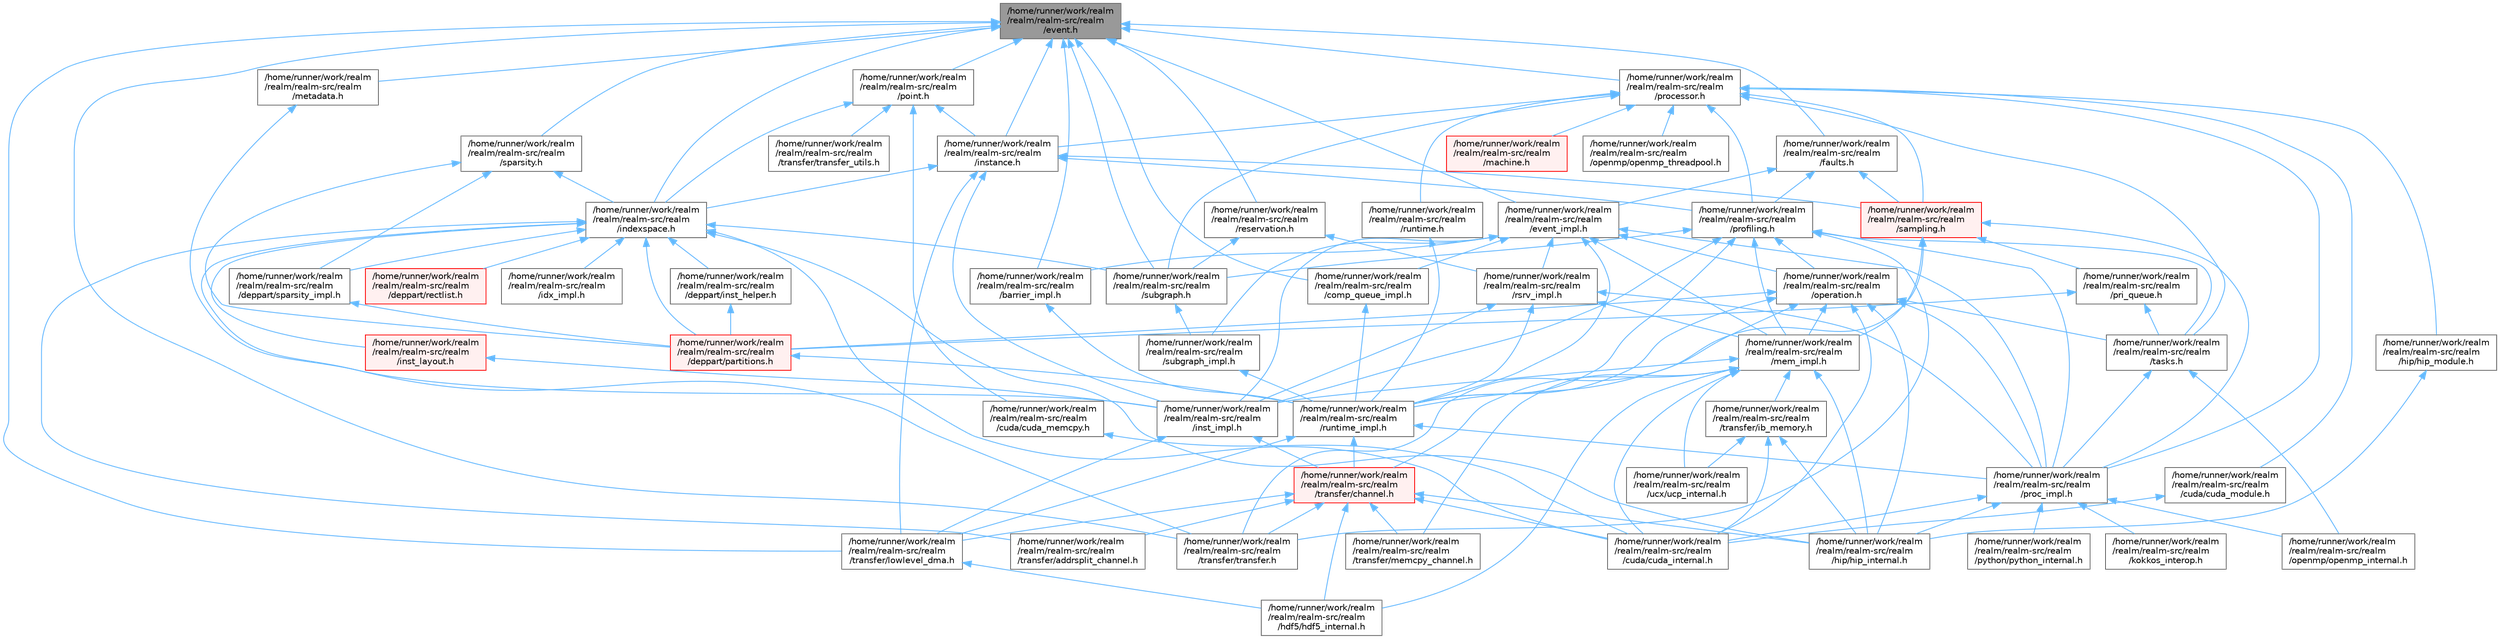 digraph "/home/runner/work/realm/realm/realm-src/realm/event.h"
{
 // LATEX_PDF_SIZE
  bgcolor="transparent";
  edge [fontname=Helvetica,fontsize=10,labelfontname=Helvetica,labelfontsize=10];
  node [fontname=Helvetica,fontsize=10,shape=box,height=0.2,width=0.4];
  Node1 [id="Node000001",label="/home/runner/work/realm\l/realm/realm-src/realm\l/event.h",height=0.2,width=0.4,color="gray40", fillcolor="grey60", style="filled", fontcolor="black",tooltip=" "];
  Node1 -> Node2 [id="edge1_Node000001_Node000002",dir="back",color="steelblue1",style="solid",tooltip=" "];
  Node2 [id="Node000002",label="/home/runner/work/realm\l/realm/realm-src/realm\l/barrier_impl.h",height=0.2,width=0.4,color="grey40", fillcolor="white", style="filled",URL="$barrier__impl_8h.html",tooltip=" "];
  Node2 -> Node3 [id="edge2_Node000002_Node000003",dir="back",color="steelblue1",style="solid",tooltip=" "];
  Node3 [id="Node000003",label="/home/runner/work/realm\l/realm/realm-src/realm\l/runtime_impl.h",height=0.2,width=0.4,color="grey40", fillcolor="white", style="filled",URL="$runtime__impl_8h.html",tooltip=" "];
  Node3 -> Node4 [id="edge3_Node000003_Node000004",dir="back",color="steelblue1",style="solid",tooltip=" "];
  Node4 [id="Node000004",label="/home/runner/work/realm\l/realm/realm-src/realm\l/proc_impl.h",height=0.2,width=0.4,color="grey40", fillcolor="white", style="filled",URL="$proc__impl_8h.html",tooltip=" "];
  Node4 -> Node5 [id="edge4_Node000004_Node000005",dir="back",color="steelblue1",style="solid",tooltip=" "];
  Node5 [id="Node000005",label="/home/runner/work/realm\l/realm/realm-src/realm\l/cuda/cuda_internal.h",height=0.2,width=0.4,color="grey40", fillcolor="white", style="filled",URL="$cuda__internal_8h.html",tooltip=" "];
  Node4 -> Node6 [id="edge5_Node000004_Node000006",dir="back",color="steelblue1",style="solid",tooltip=" "];
  Node6 [id="Node000006",label="/home/runner/work/realm\l/realm/realm-src/realm\l/hip/hip_internal.h",height=0.2,width=0.4,color="grey40", fillcolor="white", style="filled",URL="$hip__internal_8h.html",tooltip=" "];
  Node4 -> Node7 [id="edge6_Node000004_Node000007",dir="back",color="steelblue1",style="solid",tooltip=" "];
  Node7 [id="Node000007",label="/home/runner/work/realm\l/realm/realm-src/realm\l/kokkos_interop.h",height=0.2,width=0.4,color="grey40", fillcolor="white", style="filled",URL="$kokkos__interop_8h.html",tooltip=" "];
  Node4 -> Node8 [id="edge7_Node000004_Node000008",dir="back",color="steelblue1",style="solid",tooltip=" "];
  Node8 [id="Node000008",label="/home/runner/work/realm\l/realm/realm-src/realm\l/openmp/openmp_internal.h",height=0.2,width=0.4,color="grey40", fillcolor="white", style="filled",URL="$openmp__internal_8h.html",tooltip=" "];
  Node4 -> Node9 [id="edge8_Node000004_Node000009",dir="back",color="steelblue1",style="solid",tooltip=" "];
  Node9 [id="Node000009",label="/home/runner/work/realm\l/realm/realm-src/realm\l/python/python_internal.h",height=0.2,width=0.4,color="grey40", fillcolor="white", style="filled",URL="$python__internal_8h.html",tooltip=" "];
  Node3 -> Node10 [id="edge9_Node000003_Node000010",dir="back",color="steelblue1",style="solid",tooltip=" "];
  Node10 [id="Node000010",label="/home/runner/work/realm\l/realm/realm-src/realm\l/transfer/channel.h",height=0.2,width=0.4,color="red", fillcolor="#FFF0F0", style="filled",URL="$channel_8h.html",tooltip=" "];
  Node10 -> Node5 [id="edge10_Node000010_Node000005",dir="back",color="steelblue1",style="solid",tooltip=" "];
  Node10 -> Node11 [id="edge11_Node000010_Node000011",dir="back",color="steelblue1",style="solid",tooltip=" "];
  Node11 [id="Node000011",label="/home/runner/work/realm\l/realm/realm-src/realm\l/hdf5/hdf5_internal.h",height=0.2,width=0.4,color="grey40", fillcolor="white", style="filled",URL="$hdf5__internal_8h.html",tooltip=" "];
  Node10 -> Node6 [id="edge12_Node000010_Node000006",dir="back",color="steelblue1",style="solid",tooltip=" "];
  Node10 -> Node12 [id="edge13_Node000010_Node000012",dir="back",color="steelblue1",style="solid",tooltip=" "];
  Node12 [id="Node000012",label="/home/runner/work/realm\l/realm/realm-src/realm\l/transfer/addrsplit_channel.h",height=0.2,width=0.4,color="grey40", fillcolor="white", style="filled",URL="$addrsplit__channel_8h.html",tooltip=" "];
  Node10 -> Node14 [id="edge14_Node000010_Node000014",dir="back",color="steelblue1",style="solid",tooltip=" "];
  Node14 [id="Node000014",label="/home/runner/work/realm\l/realm/realm-src/realm\l/transfer/lowlevel_dma.h",height=0.2,width=0.4,color="grey40", fillcolor="white", style="filled",URL="$lowlevel__dma_8h.html",tooltip=" "];
  Node14 -> Node11 [id="edge15_Node000014_Node000011",dir="back",color="steelblue1",style="solid",tooltip=" "];
  Node10 -> Node15 [id="edge16_Node000010_Node000015",dir="back",color="steelblue1",style="solid",tooltip=" "];
  Node15 [id="Node000015",label="/home/runner/work/realm\l/realm/realm-src/realm\l/transfer/memcpy_channel.h",height=0.2,width=0.4,color="grey40", fillcolor="white", style="filled",URL="$memcpy__channel_8h.html",tooltip=" "];
  Node10 -> Node16 [id="edge17_Node000010_Node000016",dir="back",color="steelblue1",style="solid",tooltip=" "];
  Node16 [id="Node000016",label="/home/runner/work/realm\l/realm/realm-src/realm\l/transfer/transfer.h",height=0.2,width=0.4,color="grey40", fillcolor="white", style="filled",URL="$transfer_8h.html",tooltip=" "];
  Node3 -> Node14 [id="edge18_Node000003_Node000014",dir="back",color="steelblue1",style="solid",tooltip=" "];
  Node1 -> Node17 [id="edge19_Node000001_Node000017",dir="back",color="steelblue1",style="solid",tooltip=" "];
  Node17 [id="Node000017",label="/home/runner/work/realm\l/realm/realm-src/realm\l/comp_queue_impl.h",height=0.2,width=0.4,color="grey40", fillcolor="white", style="filled",URL="$comp__queue__impl_8h.html",tooltip=" "];
  Node17 -> Node3 [id="edge20_Node000017_Node000003",dir="back",color="steelblue1",style="solid",tooltip=" "];
  Node1 -> Node18 [id="edge21_Node000001_Node000018",dir="back",color="steelblue1",style="solid",tooltip=" "];
  Node18 [id="Node000018",label="/home/runner/work/realm\l/realm/realm-src/realm\l/event_impl.h",height=0.2,width=0.4,color="grey40", fillcolor="white", style="filled",URL="$event__impl_8h.html",tooltip=" "];
  Node18 -> Node2 [id="edge22_Node000018_Node000002",dir="back",color="steelblue1",style="solid",tooltip=" "];
  Node18 -> Node17 [id="edge23_Node000018_Node000017",dir="back",color="steelblue1",style="solid",tooltip=" "];
  Node18 -> Node19 [id="edge24_Node000018_Node000019",dir="back",color="steelblue1",style="solid",tooltip=" "];
  Node19 [id="Node000019",label="/home/runner/work/realm\l/realm/realm-src/realm\l/inst_impl.h",height=0.2,width=0.4,color="grey40", fillcolor="white", style="filled",URL="$inst__impl_8h.html",tooltip=" "];
  Node19 -> Node10 [id="edge25_Node000019_Node000010",dir="back",color="steelblue1",style="solid",tooltip=" "];
  Node19 -> Node14 [id="edge26_Node000019_Node000014",dir="back",color="steelblue1",style="solid",tooltip=" "];
  Node18 -> Node20 [id="edge27_Node000018_Node000020",dir="back",color="steelblue1",style="solid",tooltip=" "];
  Node20 [id="Node000020",label="/home/runner/work/realm\l/realm/realm-src/realm\l/mem_impl.h",height=0.2,width=0.4,color="grey40", fillcolor="white", style="filled",URL="$mem__impl_8h.html",tooltip=" "];
  Node20 -> Node5 [id="edge28_Node000020_Node000005",dir="back",color="steelblue1",style="solid",tooltip=" "];
  Node20 -> Node11 [id="edge29_Node000020_Node000011",dir="back",color="steelblue1",style="solid",tooltip=" "];
  Node20 -> Node6 [id="edge30_Node000020_Node000006",dir="back",color="steelblue1",style="solid",tooltip=" "];
  Node20 -> Node19 [id="edge31_Node000020_Node000019",dir="back",color="steelblue1",style="solid",tooltip=" "];
  Node20 -> Node10 [id="edge32_Node000020_Node000010",dir="back",color="steelblue1",style="solid",tooltip=" "];
  Node20 -> Node21 [id="edge33_Node000020_Node000021",dir="back",color="steelblue1",style="solid",tooltip=" "];
  Node21 [id="Node000021",label="/home/runner/work/realm\l/realm/realm-src/realm\l/transfer/ib_memory.h",height=0.2,width=0.4,color="grey40", fillcolor="white", style="filled",URL="$ib__memory_8h.html",tooltip=" "];
  Node21 -> Node5 [id="edge34_Node000021_Node000005",dir="back",color="steelblue1",style="solid",tooltip=" "];
  Node21 -> Node6 [id="edge35_Node000021_Node000006",dir="back",color="steelblue1",style="solid",tooltip=" "];
  Node21 -> Node22 [id="edge36_Node000021_Node000022",dir="back",color="steelblue1",style="solid",tooltip=" "];
  Node22 [id="Node000022",label="/home/runner/work/realm\l/realm/realm-src/realm\l/ucx/ucp_internal.h",height=0.2,width=0.4,color="grey40", fillcolor="white", style="filled",URL="$ucp__internal_8h.html",tooltip=" "];
  Node20 -> Node15 [id="edge37_Node000020_Node000015",dir="back",color="steelblue1",style="solid",tooltip=" "];
  Node20 -> Node22 [id="edge38_Node000020_Node000022",dir="back",color="steelblue1",style="solid",tooltip=" "];
  Node18 -> Node23 [id="edge39_Node000018_Node000023",dir="back",color="steelblue1",style="solid",tooltip=" "];
  Node23 [id="Node000023",label="/home/runner/work/realm\l/realm/realm-src/realm\l/operation.h",height=0.2,width=0.4,color="grey40", fillcolor="white", style="filled",URL="$operation_8h.html",tooltip=" "];
  Node23 -> Node5 [id="edge40_Node000023_Node000005",dir="back",color="steelblue1",style="solid",tooltip=" "];
  Node23 -> Node24 [id="edge41_Node000023_Node000024",dir="back",color="steelblue1",style="solid",tooltip=" "];
  Node24 [id="Node000024",label="/home/runner/work/realm\l/realm/realm-src/realm\l/deppart/partitions.h",height=0.2,width=0.4,color="red", fillcolor="#FFF0F0", style="filled",URL="$partitions_8h.html",tooltip=" "];
  Node24 -> Node3 [id="edge42_Node000024_Node000003",dir="back",color="steelblue1",style="solid",tooltip=" "];
  Node23 -> Node6 [id="edge43_Node000023_Node000006",dir="back",color="steelblue1",style="solid",tooltip=" "];
  Node23 -> Node20 [id="edge44_Node000023_Node000020",dir="back",color="steelblue1",style="solid",tooltip=" "];
  Node23 -> Node4 [id="edge45_Node000023_Node000004",dir="back",color="steelblue1",style="solid",tooltip=" "];
  Node23 -> Node3 [id="edge46_Node000023_Node000003",dir="back",color="steelblue1",style="solid",tooltip=" "];
  Node23 -> Node29 [id="edge47_Node000023_Node000029",dir="back",color="steelblue1",style="solid",tooltip=" "];
  Node29 [id="Node000029",label="/home/runner/work/realm\l/realm/realm-src/realm\l/tasks.h",height=0.2,width=0.4,color="grey40", fillcolor="white", style="filled",URL="$tasks_8h.html",tooltip=" "];
  Node29 -> Node8 [id="edge48_Node000029_Node000008",dir="back",color="steelblue1",style="solid",tooltip=" "];
  Node29 -> Node4 [id="edge49_Node000029_Node000004",dir="back",color="steelblue1",style="solid",tooltip=" "];
  Node23 -> Node16 [id="edge50_Node000023_Node000016",dir="back",color="steelblue1",style="solid",tooltip=" "];
  Node18 -> Node4 [id="edge51_Node000018_Node000004",dir="back",color="steelblue1",style="solid",tooltip=" "];
  Node18 -> Node30 [id="edge52_Node000018_Node000030",dir="back",color="steelblue1",style="solid",tooltip=" "];
  Node30 [id="Node000030",label="/home/runner/work/realm\l/realm/realm-src/realm\l/rsrv_impl.h",height=0.2,width=0.4,color="grey40", fillcolor="white", style="filled",URL="$rsrv__impl_8h.html",tooltip=" "];
  Node30 -> Node19 [id="edge53_Node000030_Node000019",dir="back",color="steelblue1",style="solid",tooltip=" "];
  Node30 -> Node20 [id="edge54_Node000030_Node000020",dir="back",color="steelblue1",style="solid",tooltip=" "];
  Node30 -> Node4 [id="edge55_Node000030_Node000004",dir="back",color="steelblue1",style="solid",tooltip=" "];
  Node30 -> Node3 [id="edge56_Node000030_Node000003",dir="back",color="steelblue1",style="solid",tooltip=" "];
  Node18 -> Node3 [id="edge57_Node000018_Node000003",dir="back",color="steelblue1",style="solid",tooltip=" "];
  Node18 -> Node31 [id="edge58_Node000018_Node000031",dir="back",color="steelblue1",style="solid",tooltip=" "];
  Node31 [id="Node000031",label="/home/runner/work/realm\l/realm/realm-src/realm\l/subgraph_impl.h",height=0.2,width=0.4,color="grey40", fillcolor="white", style="filled",URL="$subgraph__impl_8h.html",tooltip=" "];
  Node31 -> Node3 [id="edge59_Node000031_Node000003",dir="back",color="steelblue1",style="solid",tooltip=" "];
  Node1 -> Node32 [id="edge60_Node000001_Node000032",dir="back",color="steelblue1",style="solid",tooltip=" "];
  Node32 [id="Node000032",label="/home/runner/work/realm\l/realm/realm-src/realm\l/faults.h",height=0.2,width=0.4,color="grey40", fillcolor="white", style="filled",URL="$faults_8h.html",tooltip=" "];
  Node32 -> Node18 [id="edge61_Node000032_Node000018",dir="back",color="steelblue1",style="solid",tooltip=" "];
  Node32 -> Node33 [id="edge62_Node000032_Node000033",dir="back",color="steelblue1",style="solid",tooltip=" "];
  Node33 [id="Node000033",label="/home/runner/work/realm\l/realm/realm-src/realm\l/profiling.h",height=0.2,width=0.4,color="grey40", fillcolor="white", style="filled",URL="$profiling_8h.html",tooltip=" "];
  Node33 -> Node19 [id="edge63_Node000033_Node000019",dir="back",color="steelblue1",style="solid",tooltip=" "];
  Node33 -> Node20 [id="edge64_Node000033_Node000020",dir="back",color="steelblue1",style="solid",tooltip=" "];
  Node33 -> Node23 [id="edge65_Node000033_Node000023",dir="back",color="steelblue1",style="solid",tooltip=" "];
  Node33 -> Node4 [id="edge66_Node000033_Node000004",dir="back",color="steelblue1",style="solid",tooltip=" "];
  Node33 -> Node3 [id="edge67_Node000033_Node000003",dir="back",color="steelblue1",style="solid",tooltip=" "];
  Node33 -> Node34 [id="edge68_Node000033_Node000034",dir="back",color="steelblue1",style="solid",tooltip=" "];
  Node34 [id="Node000034",label="/home/runner/work/realm\l/realm/realm-src/realm\l/subgraph.h",height=0.2,width=0.4,color="grey40", fillcolor="white", style="filled",URL="$subgraph_8h.html",tooltip=" "];
  Node34 -> Node31 [id="edge69_Node000034_Node000031",dir="back",color="steelblue1",style="solid",tooltip=" "];
  Node33 -> Node29 [id="edge70_Node000033_Node000029",dir="back",color="steelblue1",style="solid",tooltip=" "];
  Node33 -> Node16 [id="edge71_Node000033_Node000016",dir="back",color="steelblue1",style="solid",tooltip=" "];
  Node32 -> Node35 [id="edge72_Node000032_Node000035",dir="back",color="steelblue1",style="solid",tooltip=" "];
  Node35 [id="Node000035",label="/home/runner/work/realm\l/realm/realm-src/realm\l/sampling.h",height=0.2,width=0.4,color="red", fillcolor="#FFF0F0", style="filled",URL="$sampling_8h.html",tooltip=" "];
  Node35 -> Node20 [id="edge73_Node000035_Node000020",dir="back",color="steelblue1",style="solid",tooltip=" "];
  Node35 -> Node36 [id="edge74_Node000035_Node000036",dir="back",color="steelblue1",style="solid",tooltip=" "];
  Node36 [id="Node000036",label="/home/runner/work/realm\l/realm/realm-src/realm\l/pri_queue.h",height=0.2,width=0.4,color="grey40", fillcolor="white", style="filled",URL="$pri__queue_8h.html",tooltip=" "];
  Node36 -> Node24 [id="edge75_Node000036_Node000024",dir="back",color="steelblue1",style="solid",tooltip=" "];
  Node36 -> Node29 [id="edge76_Node000036_Node000029",dir="back",color="steelblue1",style="solid",tooltip=" "];
  Node35 -> Node4 [id="edge77_Node000035_Node000004",dir="back",color="steelblue1",style="solid",tooltip=" "];
  Node35 -> Node3 [id="edge78_Node000035_Node000003",dir="back",color="steelblue1",style="solid",tooltip=" "];
  Node1 -> Node38 [id="edge79_Node000001_Node000038",dir="back",color="steelblue1",style="solid",tooltip=" "];
  Node38 [id="Node000038",label="/home/runner/work/realm\l/realm/realm-src/realm\l/indexspace.h",height=0.2,width=0.4,color="grey40", fillcolor="white", style="filled",URL="$indexspace_8h.html",tooltip=" "];
  Node38 -> Node5 [id="edge80_Node000038_Node000005",dir="back",color="steelblue1",style="solid",tooltip=" "];
  Node38 -> Node39 [id="edge81_Node000038_Node000039",dir="back",color="steelblue1",style="solid",tooltip=" "];
  Node39 [id="Node000039",label="/home/runner/work/realm\l/realm/realm-src/realm\l/deppart/inst_helper.h",height=0.2,width=0.4,color="grey40", fillcolor="white", style="filled",URL="$inst__helper_8h.html",tooltip=" "];
  Node39 -> Node24 [id="edge82_Node000039_Node000024",dir="back",color="steelblue1",style="solid",tooltip=" "];
  Node38 -> Node24 [id="edge83_Node000038_Node000024",dir="back",color="steelblue1",style="solid",tooltip=" "];
  Node38 -> Node40 [id="edge84_Node000038_Node000040",dir="back",color="steelblue1",style="solid",tooltip=" "];
  Node40 [id="Node000040",label="/home/runner/work/realm\l/realm/realm-src/realm\l/deppart/rectlist.h",height=0.2,width=0.4,color="red", fillcolor="#FFF0F0", style="filled",URL="$rectlist_8h.html",tooltip=" "];
  Node38 -> Node41 [id="edge85_Node000038_Node000041",dir="back",color="steelblue1",style="solid",tooltip=" "];
  Node41 [id="Node000041",label="/home/runner/work/realm\l/realm/realm-src/realm\l/deppart/sparsity_impl.h",height=0.2,width=0.4,color="grey40", fillcolor="white", style="filled",URL="$sparsity__impl_8h.html",tooltip=" "];
  Node41 -> Node24 [id="edge86_Node000041_Node000024",dir="back",color="steelblue1",style="solid",tooltip=" "];
  Node38 -> Node6 [id="edge87_Node000038_Node000006",dir="back",color="steelblue1",style="solid",tooltip=" "];
  Node38 -> Node42 [id="edge88_Node000038_Node000042",dir="back",color="steelblue1",style="solid",tooltip=" "];
  Node42 [id="Node000042",label="/home/runner/work/realm\l/realm/realm-src/realm\l/idx_impl.h",height=0.2,width=0.4,color="grey40", fillcolor="white", style="filled",URL="$idx__impl_8h.html",tooltip=" "];
  Node38 -> Node43 [id="edge89_Node000038_Node000043",dir="back",color="steelblue1",style="solid",tooltip=" "];
  Node43 [id="Node000043",label="/home/runner/work/realm\l/realm/realm-src/realm\l/inst_layout.h",height=0.2,width=0.4,color="red", fillcolor="#FFF0F0", style="filled",URL="$inst__layout_8h.html",tooltip=" "];
  Node43 -> Node19 [id="edge90_Node000043_Node000019",dir="back",color="steelblue1",style="solid",tooltip=" "];
  Node38 -> Node34 [id="edge91_Node000038_Node000034",dir="back",color="steelblue1",style="solid",tooltip=" "];
  Node38 -> Node12 [id="edge92_Node000038_Node000012",dir="back",color="steelblue1",style="solid",tooltip=" "];
  Node38 -> Node16 [id="edge93_Node000038_Node000016",dir="back",color="steelblue1",style="solid",tooltip=" "];
  Node1 -> Node47 [id="edge94_Node000001_Node000047",dir="back",color="steelblue1",style="solid",tooltip=" "];
  Node47 [id="Node000047",label="/home/runner/work/realm\l/realm/realm-src/realm\l/instance.h",height=0.2,width=0.4,color="grey40", fillcolor="white", style="filled",URL="$instance_8h.html",tooltip=" "];
  Node47 -> Node38 [id="edge95_Node000047_Node000038",dir="back",color="steelblue1",style="solid",tooltip=" "];
  Node47 -> Node19 [id="edge96_Node000047_Node000019",dir="back",color="steelblue1",style="solid",tooltip=" "];
  Node47 -> Node33 [id="edge97_Node000047_Node000033",dir="back",color="steelblue1",style="solid",tooltip=" "];
  Node47 -> Node35 [id="edge98_Node000047_Node000035",dir="back",color="steelblue1",style="solid",tooltip=" "];
  Node47 -> Node14 [id="edge99_Node000047_Node000014",dir="back",color="steelblue1",style="solid",tooltip=" "];
  Node1 -> Node48 [id="edge100_Node000001_Node000048",dir="back",color="steelblue1",style="solid",tooltip=" "];
  Node48 [id="Node000048",label="/home/runner/work/realm\l/realm/realm-src/realm\l/metadata.h",height=0.2,width=0.4,color="grey40", fillcolor="white", style="filled",URL="$metadata_8h.html",tooltip=" "];
  Node48 -> Node19 [id="edge101_Node000048_Node000019",dir="back",color="steelblue1",style="solid",tooltip=" "];
  Node1 -> Node49 [id="edge102_Node000001_Node000049",dir="back",color="steelblue1",style="solid",tooltip=" "];
  Node49 [id="Node000049",label="/home/runner/work/realm\l/realm/realm-src/realm\l/point.h",height=0.2,width=0.4,color="grey40", fillcolor="white", style="filled",URL="$point_8h.html",tooltip=" "];
  Node49 -> Node50 [id="edge103_Node000049_Node000050",dir="back",color="steelblue1",style="solid",tooltip=" "];
  Node50 [id="Node000050",label="/home/runner/work/realm\l/realm/realm-src/realm\l/cuda/cuda_memcpy.h",height=0.2,width=0.4,color="grey40", fillcolor="white", style="filled",URL="$cuda__memcpy_8h.html",tooltip=" "];
  Node50 -> Node5 [id="edge104_Node000050_Node000005",dir="back",color="steelblue1",style="solid",tooltip=" "];
  Node49 -> Node38 [id="edge105_Node000049_Node000038",dir="back",color="steelblue1",style="solid",tooltip=" "];
  Node49 -> Node47 [id="edge106_Node000049_Node000047",dir="back",color="steelblue1",style="solid",tooltip=" "];
  Node49 -> Node51 [id="edge107_Node000049_Node000051",dir="back",color="steelblue1",style="solid",tooltip=" "];
  Node51 [id="Node000051",label="/home/runner/work/realm\l/realm/realm-src/realm\l/transfer/transfer_utils.h",height=0.2,width=0.4,color="grey40", fillcolor="white", style="filled",URL="$transfer__utils_8h.html",tooltip=" "];
  Node1 -> Node52 [id="edge108_Node000001_Node000052",dir="back",color="steelblue1",style="solid",tooltip=" "];
  Node52 [id="Node000052",label="/home/runner/work/realm\l/realm/realm-src/realm\l/processor.h",height=0.2,width=0.4,color="grey40", fillcolor="white", style="filled",URL="$processor_8h.html",tooltip=" "];
  Node52 -> Node53 [id="edge109_Node000052_Node000053",dir="back",color="steelblue1",style="solid",tooltip=" "];
  Node53 [id="Node000053",label="/home/runner/work/realm\l/realm/realm-src/realm\l/cuda/cuda_module.h",height=0.2,width=0.4,color="grey40", fillcolor="white", style="filled",URL="$cuda__module_8h.html",tooltip=" "];
  Node53 -> Node5 [id="edge110_Node000053_Node000005",dir="back",color="steelblue1",style="solid",tooltip=" "];
  Node52 -> Node54 [id="edge111_Node000052_Node000054",dir="back",color="steelblue1",style="solid",tooltip=" "];
  Node54 [id="Node000054",label="/home/runner/work/realm\l/realm/realm-src/realm\l/hip/hip_module.h",height=0.2,width=0.4,color="grey40", fillcolor="white", style="filled",URL="$hip__module_8h.html",tooltip=" "];
  Node54 -> Node6 [id="edge112_Node000054_Node000006",dir="back",color="steelblue1",style="solid",tooltip=" "];
  Node52 -> Node47 [id="edge113_Node000052_Node000047",dir="back",color="steelblue1",style="solid",tooltip=" "];
  Node52 -> Node55 [id="edge114_Node000052_Node000055",dir="back",color="steelblue1",style="solid",tooltip=" "];
  Node55 [id="Node000055",label="/home/runner/work/realm\l/realm/realm-src/realm\l/machine.h",height=0.2,width=0.4,color="red", fillcolor="#FFF0F0", style="filled",URL="$machine_8h.html",tooltip=" "];
  Node52 -> Node57 [id="edge115_Node000052_Node000057",dir="back",color="steelblue1",style="solid",tooltip=" "];
  Node57 [id="Node000057",label="/home/runner/work/realm\l/realm/realm-src/realm\l/openmp/openmp_threadpool.h",height=0.2,width=0.4,color="grey40", fillcolor="white", style="filled",URL="$openmp__threadpool_8h.html",tooltip=" "];
  Node52 -> Node4 [id="edge116_Node000052_Node000004",dir="back",color="steelblue1",style="solid",tooltip=" "];
  Node52 -> Node33 [id="edge117_Node000052_Node000033",dir="back",color="steelblue1",style="solid",tooltip=" "];
  Node52 -> Node58 [id="edge118_Node000052_Node000058",dir="back",color="steelblue1",style="solid",tooltip=" "];
  Node58 [id="Node000058",label="/home/runner/work/realm\l/realm/realm-src/realm\l/runtime.h",height=0.2,width=0.4,color="grey40", fillcolor="white", style="filled",URL="$runtime_8h.html",tooltip=" "];
  Node58 -> Node3 [id="edge119_Node000058_Node000003",dir="back",color="steelblue1",style="solid",tooltip=" "];
  Node52 -> Node35 [id="edge120_Node000052_Node000035",dir="back",color="steelblue1",style="solid",tooltip=" "];
  Node52 -> Node34 [id="edge121_Node000052_Node000034",dir="back",color="steelblue1",style="solid",tooltip=" "];
  Node52 -> Node29 [id="edge122_Node000052_Node000029",dir="back",color="steelblue1",style="solid",tooltip=" "];
  Node1 -> Node59 [id="edge123_Node000001_Node000059",dir="back",color="steelblue1",style="solid",tooltip=" "];
  Node59 [id="Node000059",label="/home/runner/work/realm\l/realm/realm-src/realm\l/reservation.h",height=0.2,width=0.4,color="grey40", fillcolor="white", style="filled",URL="$reservation_8h.html",tooltip=" "];
  Node59 -> Node30 [id="edge124_Node000059_Node000030",dir="back",color="steelblue1",style="solid",tooltip=" "];
  Node59 -> Node34 [id="edge125_Node000059_Node000034",dir="back",color="steelblue1",style="solid",tooltip=" "];
  Node1 -> Node60 [id="edge126_Node000001_Node000060",dir="back",color="steelblue1",style="solid",tooltip=" "];
  Node60 [id="Node000060",label="/home/runner/work/realm\l/realm/realm-src/realm\l/sparsity.h",height=0.2,width=0.4,color="grey40", fillcolor="white", style="filled",URL="$sparsity_8h.html",tooltip=" "];
  Node60 -> Node24 [id="edge127_Node000060_Node000024",dir="back",color="steelblue1",style="solid",tooltip=" "];
  Node60 -> Node41 [id="edge128_Node000060_Node000041",dir="back",color="steelblue1",style="solid",tooltip=" "];
  Node60 -> Node38 [id="edge129_Node000060_Node000038",dir="back",color="steelblue1",style="solid",tooltip=" "];
  Node1 -> Node34 [id="edge130_Node000001_Node000034",dir="back",color="steelblue1",style="solid",tooltip=" "];
  Node1 -> Node14 [id="edge131_Node000001_Node000014",dir="back",color="steelblue1",style="solid",tooltip=" "];
  Node1 -> Node16 [id="edge132_Node000001_Node000016",dir="back",color="steelblue1",style="solid",tooltip=" "];
}
